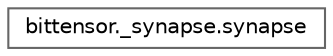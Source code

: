 digraph "Graphical Class Hierarchy"
{
 // LATEX_PDF_SIZE
  bgcolor="transparent";
  edge [fontname=Helvetica,fontsize=10,labelfontname=Helvetica,labelfontsize=10];
  node [fontname=Helvetica,fontsize=10,shape=box,height=0.2,width=0.4];
  rankdir="LR";
  Node0 [label="bittensor._synapse.synapse",height=0.2,width=0.4,color="grey40", fillcolor="white", style="filled",URL="$classbittensor_1_1__synapse_1_1synapse.html",tooltip=" "];
}
